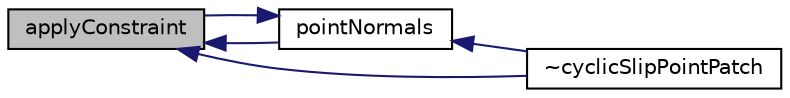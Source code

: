 digraph "applyConstraint"
{
  bgcolor="transparent";
  edge [fontname="Helvetica",fontsize="10",labelfontname="Helvetica",labelfontsize="10"];
  node [fontname="Helvetica",fontsize="10",shape=record];
  rankdir="LR";
  Node33 [label="applyConstraint",height=0.2,width=0.4,color="black", fillcolor="grey75", style="filled", fontcolor="black"];
  Node33 -> Node34 [dir="back",color="midnightblue",fontsize="10",style="solid",fontname="Helvetica"];
  Node34 [label="pointNormals",height=0.2,width=0.4,color="black",URL="$a28433.html#ab06feea8b9b34d4d3083cace994e95fc",tooltip="Return point unit normals. "];
  Node34 -> Node33 [dir="back",color="midnightblue",fontsize="10",style="solid",fontname="Helvetica"];
  Node34 -> Node35 [dir="back",color="midnightblue",fontsize="10",style="solid",fontname="Helvetica"];
  Node35 [label="~cyclicSlipPointPatch",height=0.2,width=0.4,color="black",URL="$a28433.html#a68516ba0ee6b0091df52a6b53cde0cab"];
  Node33 -> Node35 [dir="back",color="midnightblue",fontsize="10",style="solid",fontname="Helvetica"];
}
